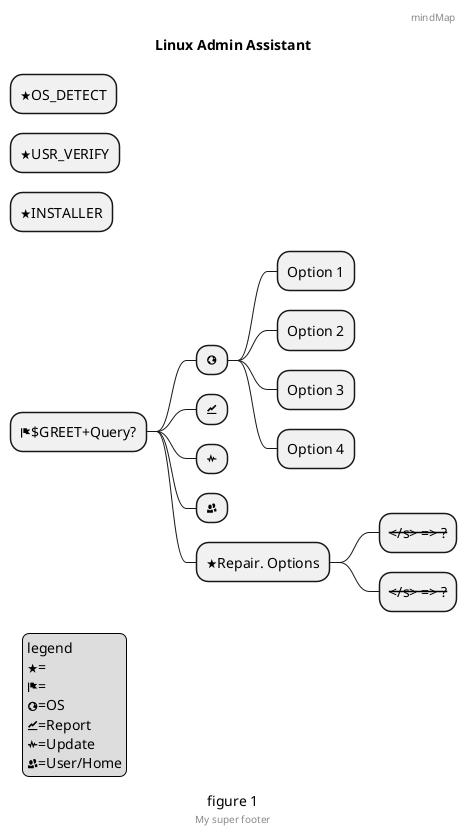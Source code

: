 @startmindmap
'https://plantuml.com/mindmap-diagram

caption figure 1
title Linux Admin Assistant

* <&star>OS_DETECT
* <&star>USR_VERIFY
* <&star>INSTALLER
* <&flag>$GREET+Query?
** <&globe>
*** Option 1
*** Option 2
*** Option 3
*** Option 4
** <&graph>
** <&pulse>
** <&people>
** <&star>Repair. Options
*** <s></s> => ?
*** <s></s> => ?

header
mindMap
endheader

center footer My super footer

legend left
  legend
  <&star>=
  <&flag>=
  <&globe>=OS
  <&graph>=Report
  <&pulse>=Update
  <&people>=User/Home
endlegend
@endmindmap
